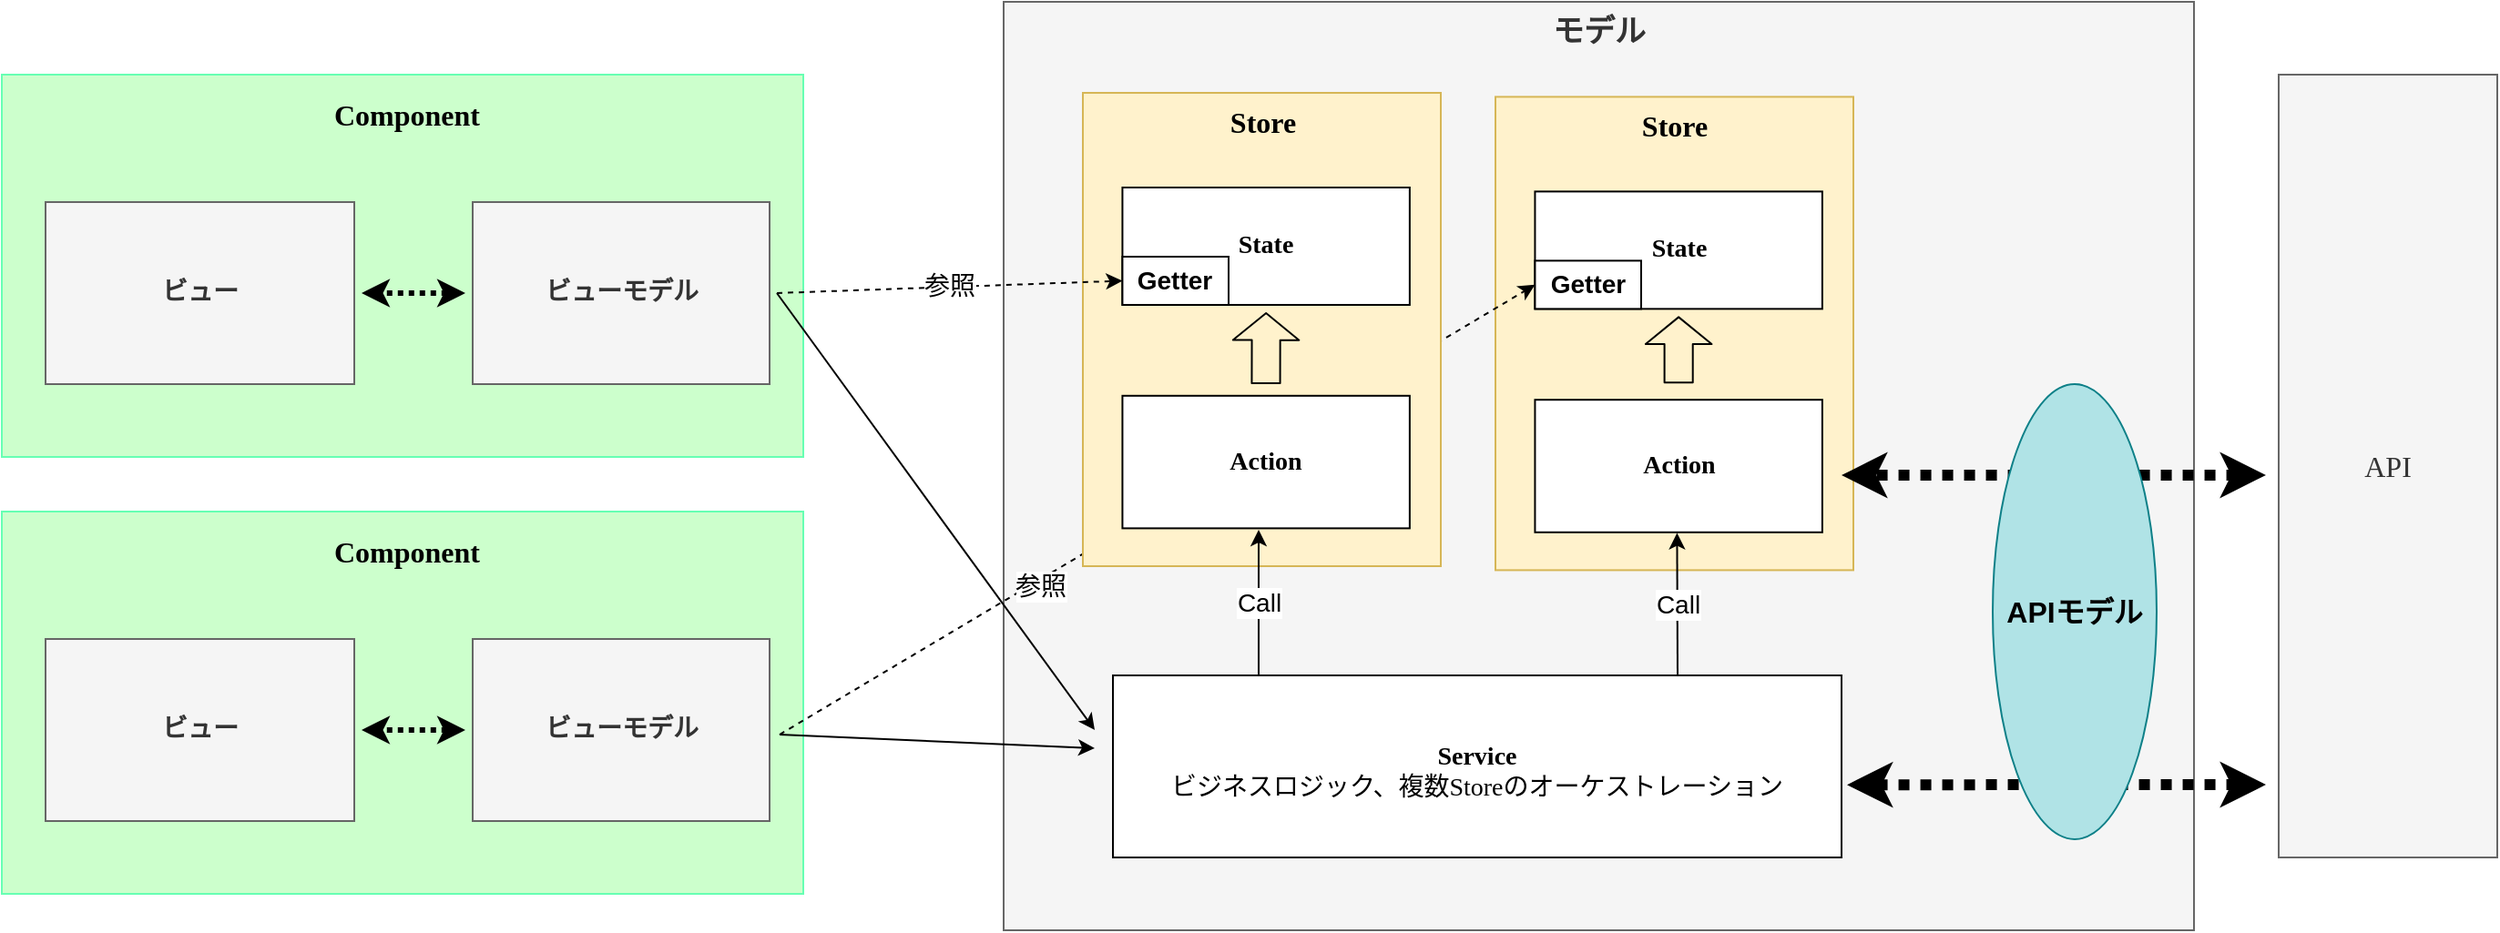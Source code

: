 <mxfile>
    <diagram id="g32roVNftYkZaOqn-Fnz" name="ページ1">
        <mxGraphModel dx="2027" dy="880" grid="1" gridSize="10" guides="1" tooltips="1" connect="1" arrows="1" fold="1" page="1" pageScale="1" pageWidth="827" pageHeight="1169" math="0" shadow="0">
            <root>
                <mxCell id="0"/>
                <mxCell id="1" parent="0"/>
                <mxCell id="132" value="Component" style="rounded=0;whiteSpace=wrap;html=1;align=center;spacingLeft=5;fillColor=#CCFFCC;fontColor=#000000;strokeColor=#66FFB3;verticalAlign=top;fontSize=16;fontFamily=Noto Sans JP;fontSource=https%3A%2F%2Ffonts.googleapis.com%2Fcss%3Ffamily%3DNoto%2BSans%2BJP;fontStyle=1;spacingTop=6;" parent="1" vertex="1">
                    <mxGeometry x="220" y="330" width="440" height="210" as="geometry"/>
                </mxCell>
                <mxCell id="85" value="モデル" style="rounded=0;whiteSpace=wrap;html=1;fillColor=#f5f5f5;fontColor=#333333;strokeColor=#666666;fontStyle=1;verticalAlign=top;fontSize=17;" parent="1" vertex="1">
                    <mxGeometry x="770" y="50" width="653.5" height="510" as="geometry"/>
                </mxCell>
                <mxCell id="116" value="Service&lt;br style=&quot;border-color: var(--border-color);&quot;&gt;&lt;span style=&quot;border-color: var(--border-color); font-weight: normal;&quot;&gt;ビジネスロジック、複数Storeのオーケストレーション&lt;/span&gt;&lt;span style=&quot;font-weight: normal&quot;&gt;&lt;br&gt;&lt;/span&gt;" style="rounded=0;whiteSpace=wrap;html=1;fontSize=14;fontFamily=Noto Sans JP;fontSource=https%3A%2F%2Ffonts.googleapis.com%2Fcss%3Ffamily%3DNoto%2BSans%2BJP;perimeterSpacing=9;fontStyle=1;align=center;verticalAlign=bottom;spacingBottom=27;" parent="1" vertex="1">
                    <mxGeometry x="830" y="420" width="400" height="100" as="geometry"/>
                </mxCell>
                <mxCell id="126" value="Component" style="rounded=0;whiteSpace=wrap;html=1;align=center;spacingLeft=5;fillColor=#CCFFCC;fontColor=#000000;strokeColor=#66FFB3;verticalAlign=top;fontSize=16;fontFamily=Noto Sans JP;fontSource=https%3A%2F%2Ffonts.googleapis.com%2Fcss%3Ffamily%3DNoto%2BSans%2BJP;fontStyle=1;spacingTop=6;" parent="1" vertex="1">
                    <mxGeometry x="220" y="90" width="440" height="210" as="geometry"/>
                </mxCell>
                <mxCell id="127" value="&lt;b&gt;ビュー&lt;/b&gt;" style="rounded=0;whiteSpace=wrap;html=1;fontSize=14;fontFamily=Noto Sans JP;fontSource=https%3A%2F%2Ffonts.googleapis.com%2Fcss%3Ffamily%3DNoto%2BSans%2BJP;perimeterSpacing=4;fillColor=#f5f5f5;strokeColor=#666666;fontColor=#333333;" parent="1" vertex="1">
                    <mxGeometry x="244" y="160" width="169.5" height="100" as="geometry"/>
                </mxCell>
                <mxCell id="128" value="&lt;b&gt;ビューモデル&lt;/b&gt;" style="rounded=0;whiteSpace=wrap;html=1;fontSize=14;fontFamily=Noto Sans JP;fontSource=https%3A%2F%2Ffonts.googleapis.com%2Fcss%3Ffamily%3DNoto%2BSans%2BJP;perimeterSpacing=4;fillColor=#f5f5f5;fontColor=#333333;strokeColor=#666666;" parent="1" vertex="1">
                    <mxGeometry x="478.5" y="160" width="163" height="100" as="geometry"/>
                </mxCell>
                <mxCell id="165" value="" style="group" parent="1" vertex="1" connectable="0">
                    <mxGeometry x="1040" y="102.2" width="196.5" height="260" as="geometry"/>
                </mxCell>
                <mxCell id="112" value="&lt;b&gt;Store&lt;/b&gt;" style="rounded=0;whiteSpace=wrap;html=1;fontSize=16;verticalAlign=top;fillColor=#fff2cc;strokeColor=#d6b656;fontFamily=Noto Sans JP;fontSource=https%3A%2F%2Ffonts.googleapis.com%2Fcss%3Ffamily%3DNoto%2BSans%2BJP;" parent="165" vertex="1">
                    <mxGeometry width="196.5" height="260" as="geometry"/>
                </mxCell>
                <mxCell id="113" value="&lt;span&gt;State&lt;/span&gt;&lt;span&gt;&lt;br&gt;&lt;/span&gt;" style="rounded=0;whiteSpace=wrap;html=1;fontSize=14;fontFamily=Noto Sans JP;fontSource=https%3A%2F%2Ffonts.googleapis.com%2Fcss%3Ffamily%3DNoto%2BSans%2BJP;perimeterSpacing=4;fontStyle=1;align=center;" parent="165" vertex="1">
                    <mxGeometry x="21.718" y="52" width="157.717" height="64.48" as="geometry"/>
                </mxCell>
                <mxCell id="114" value="Action" style="rounded=0;whiteSpace=wrap;html=1;fontSize=14;fontFamily=Noto Sans JP;fontSource=https%3A%2F%2Ffonts.googleapis.com%2Fcss%3Ffamily%3DNoto%2BSans%2BJP;perimeterSpacing=9;fontStyle=1;align=center;" parent="165" vertex="1">
                    <mxGeometry x="21.718" y="166.4" width="157.717" height="72.8" as="geometry"/>
                </mxCell>
                <mxCell id="142" value="&lt;span style=&quot;font-size: 14px;&quot;&gt;Getter&lt;/span&gt;" style="rounded=0;whiteSpace=wrap;html=1;fontStyle=1;fontSize=14;" parent="165" vertex="1">
                    <mxGeometry x="21.72" y="90" width="58.28" height="26.48" as="geometry"/>
                </mxCell>
                <mxCell id="167" value="" style="shape=flexArrow;endArrow=classic;startArrow=none;html=1;startSize=2;endSize=4.606;strokeWidth=1;startFill=0;width=15.556;endWidth=19.728;entryX=0.5;entryY=1;entryDx=0;entryDy=0;exitX=0.5;exitY=0;exitDx=0;exitDy=0;" parent="165" source="114" target="113" edge="1">
                    <mxGeometry width="100" height="100" relative="1" as="geometry">
                        <mxPoint x="101" y="157.8" as="sourcePoint"/>
                        <mxPoint x="100.347" y="120.0" as="targetPoint"/>
                    </mxGeometry>
                </mxCell>
                <mxCell id="140" value="" style="endArrow=classic;html=1;fontSize=14;fontFamily=Noto Sans JP;fontSource=https%3A%2F%2Ffonts.googleapis.com%2Fcss%3Ffamily%3DNoto%2BSans%2BJP;exitX=1;exitY=0.5;exitDx=0;exitDy=0;entryX=0;entryY=0.5;entryDx=0;entryDy=0;dashed=1;" parent="1" target="142" edge="1">
                    <mxGeometry width="50" height="50" relative="1" as="geometry">
                        <mxPoint x="647" y="452.5" as="sourcePoint"/>
                        <mxPoint x="803.0" y="335" as="targetPoint"/>
                    </mxGeometry>
                </mxCell>
                <mxCell id="143" value="参照" style="edgeLabel;html=1;align=center;verticalAlign=middle;resizable=0;points=[];fontSize=14;" parent="140" vertex="1" connectable="0">
                    <mxGeometry x="-0.313" y="1" relative="1" as="geometry">
                        <mxPoint x="1" y="4" as="offset"/>
                    </mxGeometry>
                </mxCell>
                <mxCell id="131" value="" style="endArrow=classic;html=1;fontSize=14;fontFamily=Noto Sans JP;fontSource=https%3A%2F%2Ffonts.googleapis.com%2Fcss%3Ffamily%3DNoto%2BSans%2BJP;startArrow=classic;startFill=1;dashed=1;strokeWidth=3;dashPattern=1 1;entryX=1;entryY=0.5;entryDx=0;entryDy=0;" parent="1" source="128" target="127" edge="1">
                    <mxGeometry width="50" height="50" relative="1" as="geometry">
                        <mxPoint x="370" y="193" as="sourcePoint"/>
                        <mxPoint x="1131" y="345" as="targetPoint"/>
                    </mxGeometry>
                </mxCell>
                <mxCell id="136" value="" style="endArrow=classic;html=1;fontSize=14;fontFamily=Noto Sans JP;fontSource=https%3A%2F%2Ffonts.googleapis.com%2Fcss%3Ffamily%3DNoto%2BSans%2BJP;exitX=1;exitY=0.5;exitDx=0;exitDy=0;" parent="1" edge="1">
                    <mxGeometry width="50" height="50" relative="1" as="geometry">
                        <mxPoint x="647" y="452.5" as="sourcePoint"/>
                        <mxPoint x="820" y="460" as="targetPoint"/>
                    </mxGeometry>
                </mxCell>
                <mxCell id="145" value="Call" style="endArrow=classic;html=1;fontSize=14;entryX=0.495;entryY=0.905;entryDx=0;entryDy=0;entryPerimeter=0;" parent="1" target="114" edge="1">
                    <mxGeometry width="50" height="50" relative="1" as="geometry">
                        <mxPoint x="1140" y="420" as="sourcePoint"/>
                        <mxPoint x="1140" y="350" as="targetPoint"/>
                    </mxGeometry>
                </mxCell>
                <mxCell id="146" value="" style="endArrow=classic;html=1;fontSize=14;fontFamily=Noto Sans JP;fontSource=https%3A%2F%2Ffonts.googleapis.com%2Fcss%3Ffamily%3DNoto%2BSans%2BJP;startArrow=classic;startFill=1;dashed=1;strokeWidth=6;dashPattern=1 1;" parent="1" edge="1">
                    <mxGeometry width="50" height="50" relative="1" as="geometry">
                        <mxPoint x="1463" y="310" as="sourcePoint"/>
                        <mxPoint x="1230" y="310" as="targetPoint"/>
                    </mxGeometry>
                </mxCell>
                <mxCell id="147" value="" style="endArrow=classic;html=1;fontSize=14;fontFamily=Noto Sans JP;fontSource=https%3A%2F%2Ffonts.googleapis.com%2Fcss%3Ffamily%3DNoto%2BSans%2BJP;startArrow=classic;startFill=1;dashed=1;strokeWidth=6;dashPattern=1 1;" parent="1" edge="1">
                    <mxGeometry width="50" height="50" relative="1" as="geometry">
                        <mxPoint x="1463" y="480" as="sourcePoint"/>
                        <mxPoint x="1233" y="480.09" as="targetPoint"/>
                    </mxGeometry>
                </mxCell>
                <mxCell id="148" value="APIモデル" style="ellipse;whiteSpace=wrap;html=1;rounded=1;fontSize=16;fontStyle=1;fillColor=#b0e3e6;strokeColor=#0e8088;" parent="1" vertex="1">
                    <mxGeometry x="1313" y="260" width="90" height="250" as="geometry"/>
                </mxCell>
                <mxCell id="164" value="" style="group" parent="1" vertex="1" connectable="0">
                    <mxGeometry x="813.5" y="100" width="196.5" height="260" as="geometry"/>
                </mxCell>
                <mxCell id="106" value="&lt;b&gt;Store&lt;/b&gt;" style="rounded=0;whiteSpace=wrap;html=1;fontSize=16;verticalAlign=top;fillColor=#fff2cc;strokeColor=#d6b656;fontFamily=Noto Sans JP;fontSource=https%3A%2F%2Ffonts.googleapis.com%2Fcss%3Ffamily%3DNoto%2BSans%2BJP;" parent="164" vertex="1">
                    <mxGeometry width="196.5" height="260" as="geometry"/>
                </mxCell>
                <mxCell id="107" value="&lt;span&gt;State&lt;/span&gt;&lt;span&gt;&lt;br&gt;&lt;/span&gt;" style="rounded=0;whiteSpace=wrap;html=1;fontSize=14;fontFamily=Noto Sans JP;fontSource=https%3A%2F%2Ffonts.googleapis.com%2Fcss%3Ffamily%3DNoto%2BSans%2BJP;perimeterSpacing=4;fontStyle=1;align=center;" parent="164" vertex="1">
                    <mxGeometry x="21.718" y="52" width="157.717" height="64.48" as="geometry"/>
                </mxCell>
                <mxCell id="108" value="Action" style="rounded=0;whiteSpace=wrap;html=1;fontSize=14;fontFamily=Noto Sans JP;fontSource=https%3A%2F%2Ffonts.googleapis.com%2Fcss%3Ffamily%3DNoto%2BSans%2BJP;perimeterSpacing=9;fontStyle=1;align=center;" parent="164" vertex="1">
                    <mxGeometry x="21.718" y="166.4" width="157.717" height="72.8" as="geometry"/>
                </mxCell>
                <mxCell id="109" value="" style="shape=flexArrow;endArrow=classic;startArrow=none;html=1;startSize=2;endSize=4.606;strokeWidth=1;entryX=0.5;entryY=1;entryDx=0;entryDy=0;startFill=0;width=15.556;endWidth=19.728;" parent="164" target="107" edge="1">
                    <mxGeometry width="100" height="100" relative="1" as="geometry">
                        <mxPoint x="100.5" y="160" as="sourcePoint"/>
                        <mxPoint x="108.592" y="41.6" as="targetPoint"/>
                    </mxGeometry>
                </mxCell>
                <mxCell id="141" value="&lt;span style=&quot;font-size: 14px;&quot;&gt;Getter&lt;/span&gt;" style="rounded=0;whiteSpace=wrap;html=1;fontStyle=1;fontSize=14;" parent="164" vertex="1">
                    <mxGeometry x="21.72" y="90" width="58.28" height="26.48" as="geometry"/>
                </mxCell>
                <mxCell id="166" value="" style="endArrow=classic;html=1;fontSize=14;fontFamily=Noto Sans JP;fontSource=https%3A%2F%2Ffonts.googleapis.com%2Fcss%3Ffamily%3DNoto%2BSans%2BJP;exitX=1;exitY=0.5;exitDx=0;exitDy=0;" parent="1" source="128" edge="1">
                    <mxGeometry width="50" height="50" relative="1" as="geometry">
                        <mxPoint x="657.0" y="462.5" as="sourcePoint"/>
                        <mxPoint x="820" y="450" as="targetPoint"/>
                    </mxGeometry>
                </mxCell>
                <mxCell id="129" value="参照" style="endArrow=classic;html=1;fontSize=14;fontFamily=Noto Sans JP;fontSource=https%3A%2F%2Ffonts.googleapis.com%2Fcss%3Ffamily%3DNoto%2BSans%2BJP;exitX=1;exitY=0.5;exitDx=0;exitDy=0;entryX=0;entryY=0.5;entryDx=0;entryDy=0;dashed=1;" parent="1" source="128" target="141" edge="1">
                    <mxGeometry width="50" height="50" relative="1" as="geometry">
                        <mxPoint x="620" y="232" as="sourcePoint"/>
                        <mxPoint x="800" y="310" as="targetPoint"/>
                    </mxGeometry>
                </mxCell>
                <mxCell id="144" value="Call" style="endArrow=classic;html=1;fontSize=14;" parent="1" edge="1">
                    <mxGeometry width="50" height="50" relative="1" as="geometry">
                        <mxPoint x="910" y="420" as="sourcePoint"/>
                        <mxPoint x="910" y="340" as="targetPoint"/>
                    </mxGeometry>
                </mxCell>
                <mxCell id="123" value="API" style="rounded=0;whiteSpace=wrap;html=1;fontSize=16;fillColor=#f5f5f5;strokeColor=#666666;fontFamily=Noto Sans JP;fontSource=https%3A%2F%2Ffonts.googleapis.com%2Fcss%3Ffamily%3DNoto%2BSans%2BJP;fontColor=#333333;" parent="1" vertex="1">
                    <mxGeometry x="1470" y="90" width="120" height="430" as="geometry"/>
                </mxCell>
                <mxCell id="168" value="&lt;b&gt;ビュー&lt;/b&gt;" style="rounded=0;whiteSpace=wrap;html=1;fontSize=14;fontFamily=Noto Sans JP;fontSource=https%3A%2F%2Ffonts.googleapis.com%2Fcss%3Ffamily%3DNoto%2BSans%2BJP;perimeterSpacing=4;fillColor=#f5f5f5;strokeColor=#666666;fontColor=#333333;" parent="1" vertex="1">
                    <mxGeometry x="244" y="400" width="169.5" height="100" as="geometry"/>
                </mxCell>
                <mxCell id="169" value="&lt;b&gt;ビューモデル&lt;/b&gt;" style="rounded=0;whiteSpace=wrap;html=1;fontSize=14;fontFamily=Noto Sans JP;fontSource=https%3A%2F%2Ffonts.googleapis.com%2Fcss%3Ffamily%3DNoto%2BSans%2BJP;perimeterSpacing=4;fillColor=#f5f5f5;fontColor=#333333;strokeColor=#666666;" parent="1" vertex="1">
                    <mxGeometry x="478.5" y="400" width="163" height="100" as="geometry"/>
                </mxCell>
                <mxCell id="170" value="" style="endArrow=classic;html=1;fontSize=14;fontFamily=Noto Sans JP;fontSource=https%3A%2F%2Ffonts.googleapis.com%2Fcss%3Ffamily%3DNoto%2BSans%2BJP;startArrow=classic;startFill=1;dashed=1;strokeWidth=3;dashPattern=1 1;entryX=1;entryY=0.5;entryDx=0;entryDy=0;" parent="1" source="169" target="168" edge="1">
                    <mxGeometry width="50" height="50" relative="1" as="geometry">
                        <mxPoint x="368.5" y="433" as="sourcePoint"/>
                        <mxPoint x="1129.5" y="585" as="targetPoint"/>
                    </mxGeometry>
                </mxCell>
            </root>
        </mxGraphModel>
    </diagram>
</mxfile>